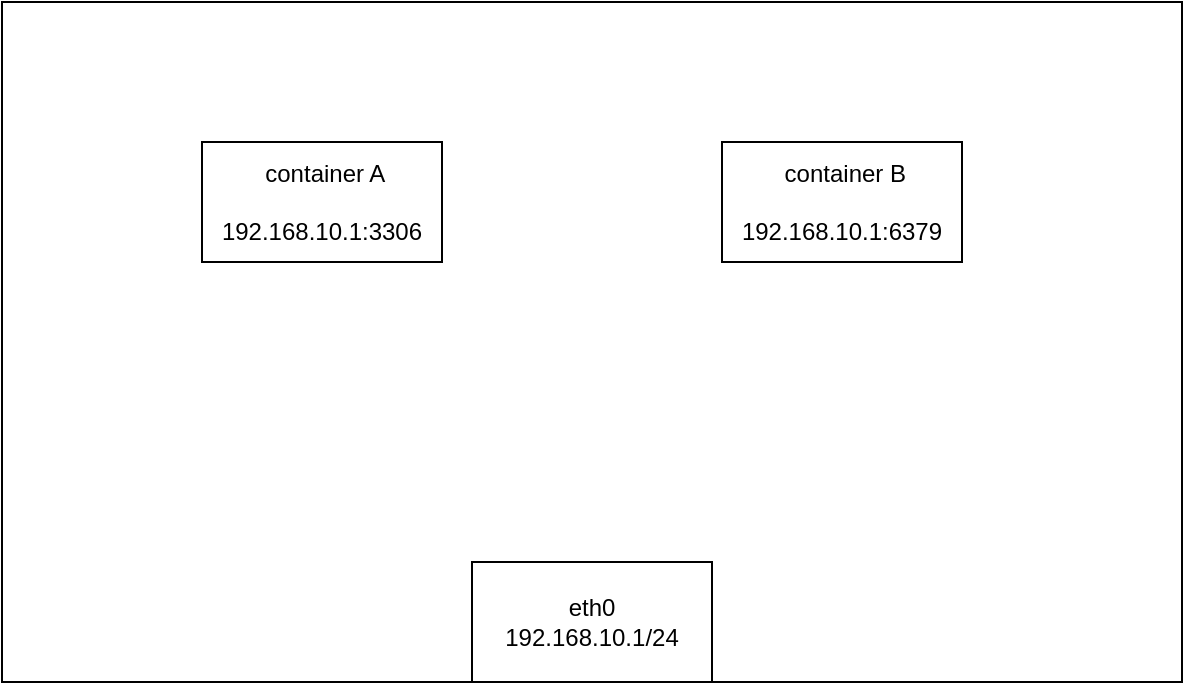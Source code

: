 <mxfile version="20.5.3" type="github">
  <diagram id="NxpsjfCZlnSfU4HGU4hm" name="第 1 页">
    <mxGraphModel dx="1535" dy="962" grid="1" gridSize="10" guides="1" tooltips="1" connect="1" arrows="1" fold="1" page="1" pageScale="1" pageWidth="827" pageHeight="1169" math="0" shadow="0">
      <root>
        <mxCell id="0" />
        <mxCell id="1" parent="0" />
        <mxCell id="xOD4DcTMaBVLioNBanpC-1" value="" style="rounded=0;whiteSpace=wrap;html=1;" vertex="1" parent="1">
          <mxGeometry x="110" y="210" width="590" height="340" as="geometry" />
        </mxCell>
        <mxCell id="xOD4DcTMaBVLioNBanpC-2" value="&amp;nbsp;container A&lt;br&gt;&lt;br&gt;192.168.10.1:3306" style="rounded=0;whiteSpace=wrap;html=1;" vertex="1" parent="1">
          <mxGeometry x="210" y="280" width="120" height="60" as="geometry" />
        </mxCell>
        <mxCell id="xOD4DcTMaBVLioNBanpC-3" value="&amp;nbsp;container B&lt;br&gt;&lt;br&gt;192.168.10.1:6379" style="rounded=0;whiteSpace=wrap;html=1;" vertex="1" parent="1">
          <mxGeometry x="470" y="280" width="120" height="60" as="geometry" />
        </mxCell>
        <mxCell id="xOD4DcTMaBVLioNBanpC-4" value="eth0&lt;br&gt;192.168.10.1/24" style="rounded=0;whiteSpace=wrap;html=1;" vertex="1" parent="1">
          <mxGeometry x="345" y="490" width="120" height="60" as="geometry" />
        </mxCell>
      </root>
    </mxGraphModel>
  </diagram>
</mxfile>
